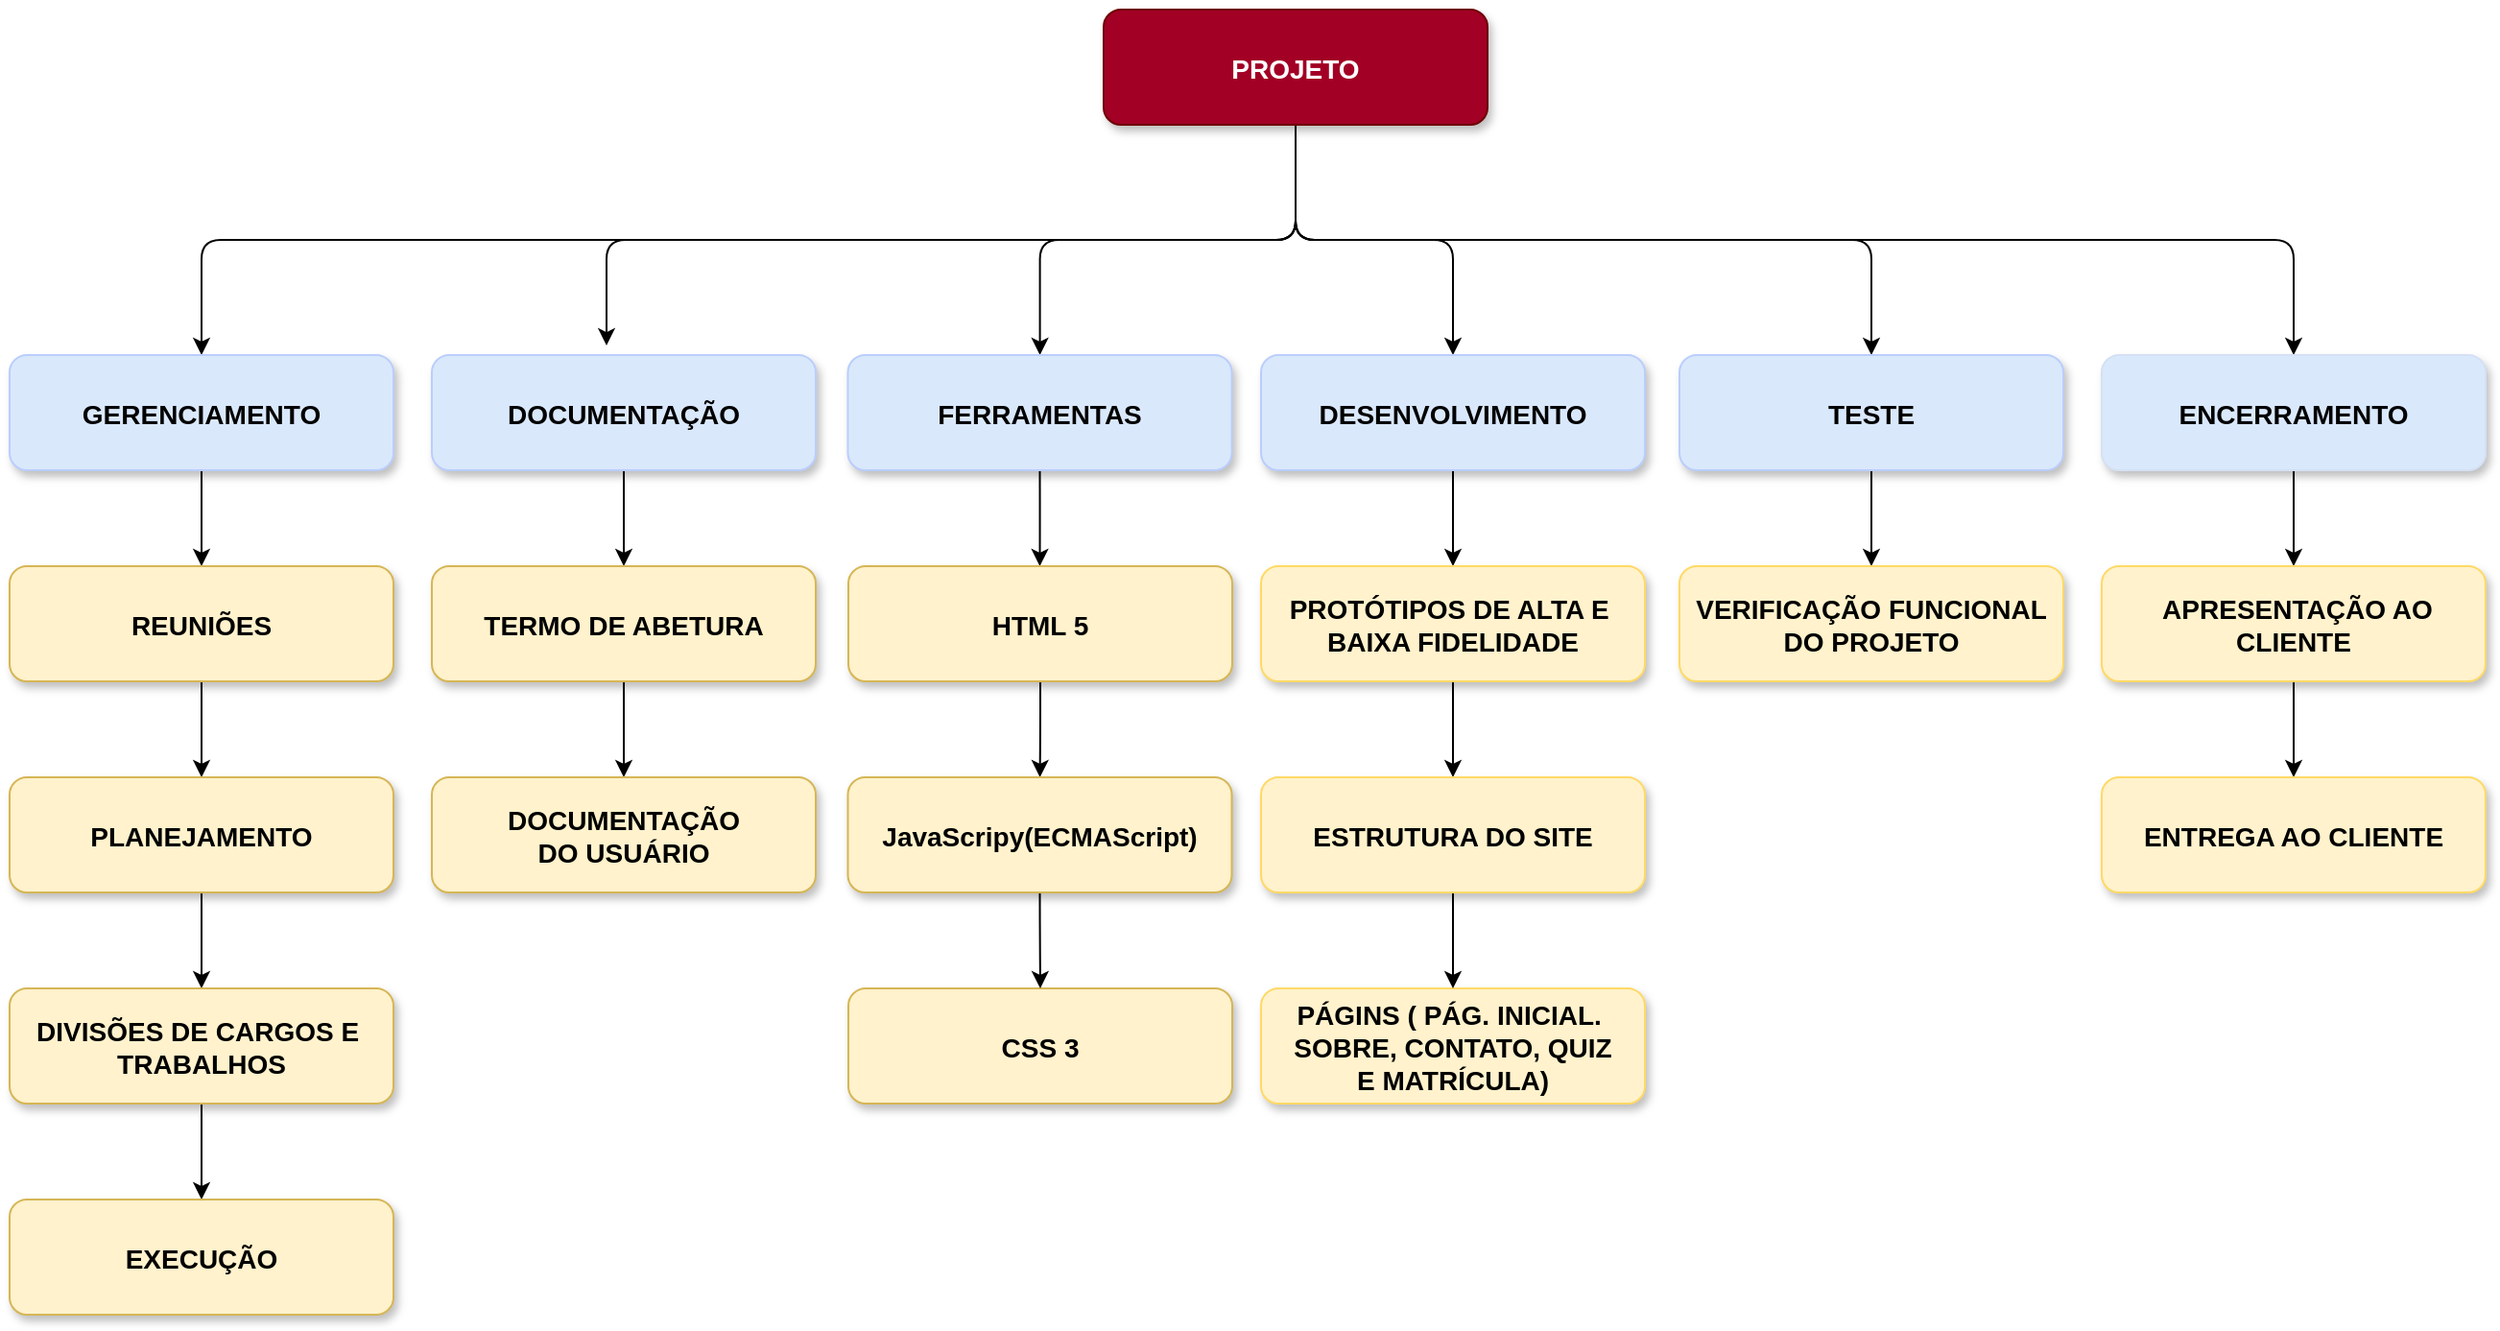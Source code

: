 <mxfile version="14.5.3" type="github">
  <diagram name="Page-1" id="97916047-d0de-89f5-080d-49f4d83e522f">
    <mxGraphModel dx="1736" dy="968" grid="1" gridSize="10" guides="1" tooltips="1" connect="1" arrows="1" fold="1" page="1" pageScale="1.5" pageWidth="1169" pageHeight="827" math="0" shadow="0">
      <root>
        <mxCell id="0" />
        <mxCell id="1" parent="0" />
        <mxCell id="p5EANFIyzBUAHmhCL9tE-77" style="edgeStyle=orthogonalEdgeStyle;curved=0;rounded=1;sketch=0;orthogonalLoop=1;jettySize=auto;html=1;exitX=0.5;exitY=1;exitDx=0;exitDy=0;fontColor=#FFFFFF;" edge="1" parent="1" source="2" target="18">
          <mxGeometry relative="1" as="geometry" />
        </mxCell>
        <mxCell id="p5EANFIyzBUAHmhCL9tE-79" style="edgeStyle=orthogonalEdgeStyle;curved=0;rounded=1;sketch=0;orthogonalLoop=1;jettySize=auto;html=1;exitX=0.5;exitY=1;exitDx=0;exitDy=0;fontColor=#FFFFFF;entryX=0.455;entryY=-0.083;entryDx=0;entryDy=0;entryPerimeter=0;" edge="1" parent="1" source="2" target="5">
          <mxGeometry relative="1" as="geometry" />
        </mxCell>
        <mxCell id="p5EANFIyzBUAHmhCL9tE-80" style="edgeStyle=orthogonalEdgeStyle;curved=0;rounded=1;sketch=0;orthogonalLoop=1;jettySize=auto;html=1;exitX=0.5;exitY=1;exitDx=0;exitDy=0;entryX=0.5;entryY=0;entryDx=0;entryDy=0;fontColor=#FFFFFF;" edge="1" parent="1" source="2" target="4">
          <mxGeometry relative="1" as="geometry" />
        </mxCell>
        <mxCell id="p5EANFIyzBUAHmhCL9tE-81" style="edgeStyle=orthogonalEdgeStyle;curved=0;rounded=1;sketch=0;orthogonalLoop=1;jettySize=auto;html=1;exitX=0.5;exitY=1;exitDx=0;exitDy=0;fontColor=#FFFFFF;" edge="1" parent="1" source="2" target="7">
          <mxGeometry relative="1" as="geometry" />
        </mxCell>
        <mxCell id="p5EANFIyzBUAHmhCL9tE-82" style="edgeStyle=orthogonalEdgeStyle;curved=0;rounded=1;sketch=0;orthogonalLoop=1;jettySize=auto;html=1;exitX=0.5;exitY=1;exitDx=0;exitDy=0;fontColor=#FFFFFF;" edge="1" parent="1" source="2" target="23">
          <mxGeometry relative="1" as="geometry" />
        </mxCell>
        <mxCell id="p5EANFIyzBUAHmhCL9tE-110" style="edgeStyle=orthogonalEdgeStyle;curved=0;rounded=1;sketch=0;orthogonalLoop=1;jettySize=auto;html=1;strokeColor=#000000;fontColor=#FFFFFF;" edge="1" parent="1" source="2" target="6">
          <mxGeometry relative="1" as="geometry" />
        </mxCell>
        <mxCell id="2" value="PROJETO" style="rounded=1;strokeColor=#6F0000;shadow=1;fontStyle=1;fontSize=14;fillColor=#a20025;labelBackgroundColor=none;labelBorderColor=none;fontColor=#ffffff;" parent="1" vertex="1">
          <mxGeometry x="810" y="190" width="200" height="60" as="geometry" />
        </mxCell>
        <mxCell id="p5EANFIyzBUAHmhCL9tE-83" style="edgeStyle=orthogonalEdgeStyle;curved=0;rounded=1;sketch=0;orthogonalLoop=1;jettySize=auto;html=1;exitX=0.5;exitY=1;exitDx=0;exitDy=0;fontColor=#FFFFFF;" edge="1" parent="1" source="4" target="8">
          <mxGeometry relative="1" as="geometry" />
        </mxCell>
        <mxCell id="4" value="GERENCIAMENTO" style="rounded=1;shadow=1;fontStyle=1;fontSize=14;fillColor=#dae8fc;strokeColor=#BACEFC;" parent="1" vertex="1">
          <mxGeometry x="240" y="370" width="200" height="60" as="geometry" />
        </mxCell>
        <mxCell id="p5EANFIyzBUAHmhCL9tE-92" style="edgeStyle=orthogonalEdgeStyle;curved=0;rounded=1;sketch=0;orthogonalLoop=1;jettySize=auto;html=1;exitX=0.5;exitY=1;exitDx=0;exitDy=0;fontColor=#FFFFFF;" edge="1" parent="1" source="5" target="13">
          <mxGeometry relative="1" as="geometry" />
        </mxCell>
        <mxCell id="5" value="DOCUMENTAÇÃO" style="rounded=1;shadow=1;fontStyle=1;fontSize=14;fillColor=#dae8fc;strokeColor=#BACEFC;" parent="1" vertex="1">
          <mxGeometry x="460" y="370" width="200" height="60" as="geometry" />
        </mxCell>
        <mxCell id="p5EANFIyzBUAHmhCL9tE-94" style="edgeStyle=orthogonalEdgeStyle;curved=0;rounded=1;sketch=0;orthogonalLoop=1;jettySize=auto;html=1;exitX=0.5;exitY=1;exitDx=0;exitDy=0;fontColor=#FFFFFF;" edge="1" parent="1" source="6">
          <mxGeometry relative="1" as="geometry">
            <mxPoint x="776.75" y="480" as="targetPoint" />
          </mxGeometry>
        </mxCell>
        <mxCell id="6" value="FERRAMENTAS" style="rounded=1;shadow=1;fontStyle=1;fontSize=14;fillColor=#dae8fc;strokeColor=#BACEFC;" parent="1" vertex="1">
          <mxGeometry x="676.75" y="370" width="200" height="60" as="geometry" />
        </mxCell>
        <mxCell id="p5EANFIyzBUAHmhCL9tE-103" style="edgeStyle=orthogonalEdgeStyle;curved=0;rounded=1;sketch=0;orthogonalLoop=1;jettySize=auto;html=1;exitX=0.5;exitY=1;exitDx=0;exitDy=0;entryX=0.5;entryY=0;entryDx=0;entryDy=0;fontColor=#FFFFFF;" edge="1" parent="1" source="7" target="22">
          <mxGeometry relative="1" as="geometry" />
        </mxCell>
        <mxCell id="7" value="TESTE" style="rounded=1;shadow=1;fontStyle=1;fontSize=14;fillColor=#dae8fc;strokeColor=#BACEFC;" parent="1" vertex="1">
          <mxGeometry x="1110" y="370" width="200" height="60" as="geometry" />
        </mxCell>
        <mxCell id="p5EANFIyzBUAHmhCL9tE-84" style="edgeStyle=orthogonalEdgeStyle;curved=0;rounded=1;sketch=0;orthogonalLoop=1;jettySize=auto;html=1;exitX=0.5;exitY=1;exitDx=0;exitDy=0;entryX=0.5;entryY=0;entryDx=0;entryDy=0;fontColor=#FFFFFF;" edge="1" parent="1" source="8" target="9">
          <mxGeometry relative="1" as="geometry" />
        </mxCell>
        <mxCell id="8" value="REUNIÕES" style="rounded=1;shadow=1;fontStyle=1;fontSize=14;fillColor=#fff2cc;strokeColor=#d6b656;" parent="1" vertex="1">
          <mxGeometry x="240" y="480" width="200" height="60" as="geometry" />
        </mxCell>
        <mxCell id="p5EANFIyzBUAHmhCL9tE-85" style="edgeStyle=orthogonalEdgeStyle;curved=0;rounded=1;sketch=0;orthogonalLoop=1;jettySize=auto;html=1;exitX=0.5;exitY=1;exitDx=0;exitDy=0;fontColor=#FFFFFF;" edge="1" parent="1" source="9" target="10">
          <mxGeometry relative="1" as="geometry" />
        </mxCell>
        <mxCell id="9" value="PLANEJAMENTO" style="rounded=1;shadow=1;fontStyle=1;fontSize=14;fillColor=#fff2cc;strokeColor=#d6b656;" parent="1" vertex="1">
          <mxGeometry x="240" y="590" width="200" height="60" as="geometry" />
        </mxCell>
        <mxCell id="p5EANFIyzBUAHmhCL9tE-87" style="edgeStyle=orthogonalEdgeStyle;curved=0;rounded=1;sketch=0;orthogonalLoop=1;jettySize=auto;html=1;exitX=0.5;exitY=1;exitDx=0;exitDy=0;fontColor=#FFFFFF;" edge="1" parent="1" source="10" target="11">
          <mxGeometry relative="1" as="geometry" />
        </mxCell>
        <mxCell id="10" value="DIVISÕES DE CARGOS E &#xa;TRABALHOS" style="rounded=1;shadow=1;fontStyle=1;fontSize=14;fillColor=#fff2cc;strokeColor=#d6b656;" parent="1" vertex="1">
          <mxGeometry x="240" y="700" width="200" height="60" as="geometry" />
        </mxCell>
        <mxCell id="p5EANFIyzBUAHmhCL9tE-86" style="edgeStyle=orthogonalEdgeStyle;curved=0;rounded=1;sketch=0;orthogonalLoop=1;jettySize=auto;html=1;exitX=0.5;exitY=0;exitDx=0;exitDy=0;fontColor=#FFFFFF;" edge="1" parent="1" source="11">
          <mxGeometry relative="1" as="geometry">
            <mxPoint x="340" y="830" as="targetPoint" />
          </mxGeometry>
        </mxCell>
        <mxCell id="11" value="EXECUÇÃO" style="rounded=1;strokeColor=#d6b656;shadow=1;fontStyle=1;fontSize=14;fillColor=#fff2cc;" parent="1" vertex="1">
          <mxGeometry x="240" y="810" width="200" height="60" as="geometry" />
        </mxCell>
        <mxCell id="p5EANFIyzBUAHmhCL9tE-89" style="edgeStyle=orthogonalEdgeStyle;curved=0;rounded=1;sketch=0;orthogonalLoop=1;jettySize=auto;html=1;exitX=0.5;exitY=1;exitDx=0;exitDy=0;fontColor=#FFFFFF;" edge="1" parent="1" source="13" target="14">
          <mxGeometry relative="1" as="geometry" />
        </mxCell>
        <mxCell id="13" value="TERMO DE ABETURA" style="rounded=1;strokeColor=#d6b656;shadow=1;fontStyle=1;fontSize=14;fillColor=#fff2cc;" parent="1" vertex="1">
          <mxGeometry x="460" y="480" width="200" height="60" as="geometry" />
        </mxCell>
        <mxCell id="14" value="DOCUMENTAÇÃO&#xa;DO USUÁRIO" style="rounded=1;strokeColor=#d6b656;shadow=1;fontStyle=1;fontSize=14;fillColor=#fff2cc;" parent="1" vertex="1">
          <mxGeometry x="460" y="590" width="200" height="60" as="geometry" />
        </mxCell>
        <mxCell id="16" value="CSS 3" style="rounded=1;strokeColor=#d6b656;shadow=1;fontStyle=1;fontSize=14;fillColor=#fff2cc;" parent="1" vertex="1">
          <mxGeometry x="677" y="700" width="200" height="60" as="geometry" />
        </mxCell>
        <mxCell id="p5EANFIyzBUAHmhCL9tE-99" style="edgeStyle=orthogonalEdgeStyle;curved=0;rounded=1;sketch=0;orthogonalLoop=1;jettySize=auto;html=1;exitX=0.5;exitY=1;exitDx=0;exitDy=0;entryX=0.5;entryY=0;entryDx=0;entryDy=0;fontColor=#FFFFFF;" edge="1" parent="1" source="18" target="24">
          <mxGeometry relative="1" as="geometry" />
        </mxCell>
        <mxCell id="18" value="DESENVOLVIMENTO" style="rounded=1;shadow=1;fontStyle=1;fontSize=14;fillColor=#dae8fc;strokeColor=#BACEFC;" parent="1" vertex="1">
          <mxGeometry x="892" y="370" width="200" height="60" as="geometry" />
        </mxCell>
        <mxCell id="p5EANFIyzBUAHmhCL9tE-97" style="edgeStyle=orthogonalEdgeStyle;curved=0;rounded=1;sketch=0;orthogonalLoop=1;jettySize=auto;html=1;exitX=0.5;exitY=1;exitDx=0;exitDy=0;fontColor=#FFFFFF;" edge="1" parent="1" source="19" target="20">
          <mxGeometry relative="1" as="geometry" />
        </mxCell>
        <mxCell id="19" value="HTML 5" style="rounded=1;strokeColor=#d6b656;shadow=1;fontStyle=1;fontSize=14;fillColor=#fff2cc;" parent="1" vertex="1">
          <mxGeometry x="677" y="480" width="200" height="60" as="geometry" />
        </mxCell>
        <mxCell id="p5EANFIyzBUAHmhCL9tE-98" style="edgeStyle=orthogonalEdgeStyle;curved=0;rounded=1;sketch=0;orthogonalLoop=1;jettySize=auto;html=1;exitX=0.5;exitY=1;exitDx=0;exitDy=0;fontColor=#FFFFFF;" edge="1" parent="1" source="20" target="16">
          <mxGeometry relative="1" as="geometry" />
        </mxCell>
        <mxCell id="20" value="JavaScripy(ECMAScript)" style="rounded=1;strokeColor=#d6b656;shadow=1;fontStyle=1;fontSize=14;fillColor=#fff2cc;" parent="1" vertex="1">
          <mxGeometry x="676.75" y="590" width="200" height="60" as="geometry" />
        </mxCell>
        <mxCell id="21" value="PÁGINS ( PÁG. INICIAL. &#xa;SOBRE, CONTATO, QUIZ&#xa;E MATRÍCULA)" style="rounded=1;shadow=1;fontStyle=1;fontSize=14;fillColor=#fff2cc;strokeColor=#FFD966;" parent="1" vertex="1">
          <mxGeometry x="892" y="700" width="200" height="60" as="geometry" />
        </mxCell>
        <mxCell id="22" value="VERIFICAÇÃO FUNCIONAL&#xa;DO PROJETO" style="rounded=1;shadow=1;fontStyle=1;fontSize=14;fillColor=#fff2cc;strokeColor=#FFD966;" parent="1" vertex="1">
          <mxGeometry x="1110" y="480" width="200" height="60" as="geometry" />
        </mxCell>
        <mxCell id="p5EANFIyzBUAHmhCL9tE-105" style="edgeStyle=orthogonalEdgeStyle;curved=0;rounded=1;sketch=0;orthogonalLoop=1;jettySize=auto;html=1;exitX=0.5;exitY=1;exitDx=0;exitDy=0;fontColor=#FFFFFF;" edge="1" parent="1" source="23" target="26">
          <mxGeometry relative="1" as="geometry" />
        </mxCell>
        <mxCell id="23" value="ENCERRAMENTO" style="rounded=1;shadow=1;fontStyle=1;fontSize=14;fillColor=#dae8fc;strokeColor=#D4E1F5;" parent="1" vertex="1">
          <mxGeometry x="1330" y="370" width="200" height="60" as="geometry" />
        </mxCell>
        <mxCell id="p5EANFIyzBUAHmhCL9tE-100" style="edgeStyle=orthogonalEdgeStyle;curved=0;rounded=1;sketch=0;orthogonalLoop=1;jettySize=auto;html=1;exitX=0.5;exitY=1;exitDx=0;exitDy=0;entryX=0.5;entryY=0;entryDx=0;entryDy=0;fontColor=#FFFFFF;" edge="1" parent="1" source="24" target="25">
          <mxGeometry relative="1" as="geometry" />
        </mxCell>
        <mxCell id="24" value="PROTÓTIPOS DE ALTA E &#xa;BAIXA FIDELIDADE" style="rounded=1;shadow=1;fontStyle=1;fontSize=14;fillColor=#fff2cc;strokeColor=#FFD966;" parent="1" vertex="1">
          <mxGeometry x="892" y="480" width="200" height="60" as="geometry" />
        </mxCell>
        <mxCell id="p5EANFIyzBUAHmhCL9tE-102" style="edgeStyle=orthogonalEdgeStyle;curved=0;rounded=1;sketch=0;orthogonalLoop=1;jettySize=auto;html=1;exitX=0.5;exitY=1;exitDx=0;exitDy=0;entryX=0.5;entryY=0;entryDx=0;entryDy=0;fontColor=#FFFFFF;" edge="1" parent="1" source="25" target="21">
          <mxGeometry relative="1" as="geometry" />
        </mxCell>
        <mxCell id="25" value="ESTRUTURA DO SITE" style="rounded=1;shadow=1;fontStyle=1;fontSize=14;fillColor=#fff2cc;strokeColor=#FFD966;" parent="1" vertex="1">
          <mxGeometry x="892" y="590" width="200" height="60" as="geometry" />
        </mxCell>
        <mxCell id="p5EANFIyzBUAHmhCL9tE-107" style="edgeStyle=orthogonalEdgeStyle;curved=0;rounded=1;sketch=0;orthogonalLoop=1;jettySize=auto;html=1;exitX=0.5;exitY=1;exitDx=0;exitDy=0;entryX=0.5;entryY=0;entryDx=0;entryDy=0;fontColor=#FFFFFF;fillColor=#fff2cc;" edge="1" parent="1" source="26" target="27">
          <mxGeometry relative="1" as="geometry" />
        </mxCell>
        <mxCell id="26" value=" APRESENTAÇÃO AO&#xa;CLIENTE" style="rounded=1;shadow=1;fontStyle=1;fontSize=14;fillColor=#fff2cc;strokeColor=#FFD966;" parent="1" vertex="1">
          <mxGeometry x="1330" y="480" width="200" height="60" as="geometry" />
        </mxCell>
        <mxCell id="27" value="ENTREGA AO CLIENTE" style="rounded=1;shadow=1;fontStyle=1;fontSize=14;fillColor=#fff2cc;strokeColor=#FFD966;" parent="1" vertex="1">
          <mxGeometry x="1330" y="590" width="200" height="60" as="geometry" />
        </mxCell>
      </root>
    </mxGraphModel>
  </diagram>
</mxfile>
